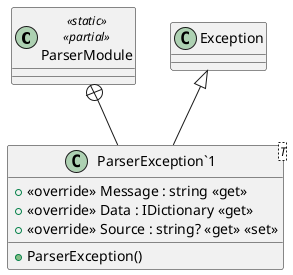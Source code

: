 @startuml
class ParserModule <<static>> <<partial>> {
}
class "ParserException`1"<T> {
    + <<override>> Message : string <<get>>
    + <<override>> Data : IDictionary <<get>>
    + <<override>> Source : string? <<get>> <<set>>
    + ParserException()
}
ParserModule +-- "ParserException`1"
Exception <|-- "ParserException`1"
@enduml
